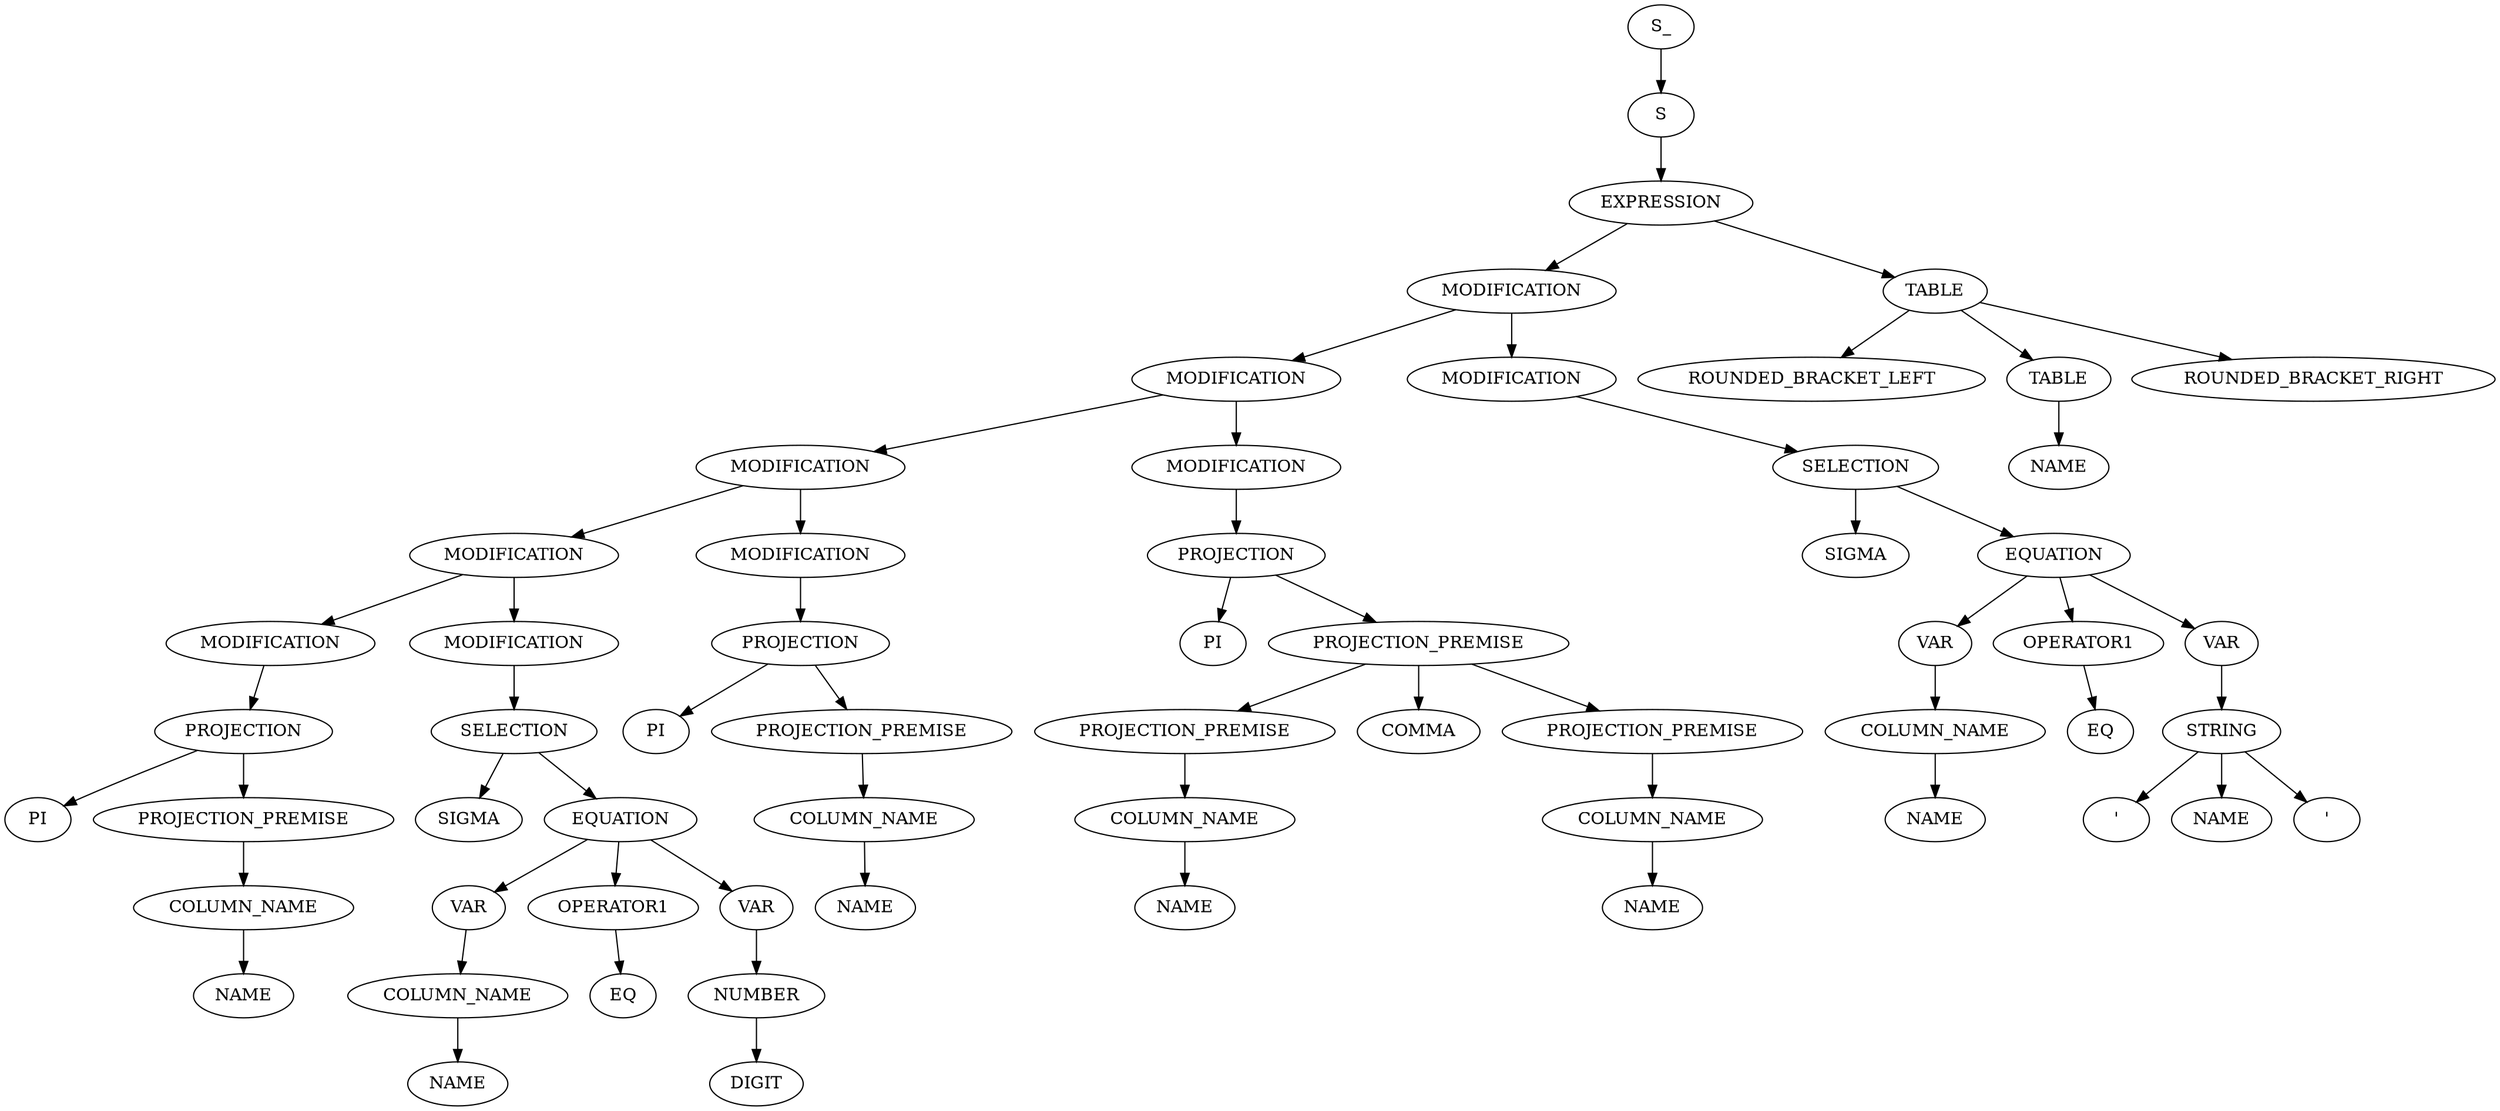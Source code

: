 digraph ParseTree {
  0 [label="S_"];
  0 -> 1
  1 [label="S"];
  1 -> 2
  2 [label="EXPRESSION"];
  2 -> 3
  3 [label="MODIFICATION"];
  3 -> 4
  4 [label="MODIFICATION"];
  4 -> 5
  5 [label="MODIFICATION"];
  5 -> 6
  6 [label="MODIFICATION"];
  6 -> 7
  7 [label="MODIFICATION"];
  7 -> 8
  8 [label="PROJECTION"];
  8 -> 9
  9 [label="PI"];
  8 -> 10
  10 [label="PROJECTION_PREMISE"];
  10 -> 11
  11 [label="COLUMN_NAME"];
  11 -> 12
  12 [label="NAME"];
  6 -> 13
  13 [label="MODIFICATION"];
  13 -> 14
  14 [label="SELECTION"];
  14 -> 15
  15 [label="SIGMA"];
  14 -> 16
  16 [label="EQUATION"];
  16 -> 17
  17 [label="VAR"];
  17 -> 18
  18 [label="COLUMN_NAME"];
  18 -> 19
  19 [label="NAME"];
  16 -> 20
  20 [label="OPERATOR1"];
  20 -> 21
  21 [label="EQ"];
  16 -> 22
  22 [label="VAR"];
  22 -> 23
  23 [label="NUMBER"];
  23 -> 24
  24 [label="DIGIT"];
  5 -> 25
  25 [label="MODIFICATION"];
  25 -> 26
  26 [label="PROJECTION"];
  26 -> 27
  27 [label="PI"];
  26 -> 28
  28 [label="PROJECTION_PREMISE"];
  28 -> 29
  29 [label="COLUMN_NAME"];
  29 -> 30
  30 [label="NAME"];
  4 -> 31
  31 [label="MODIFICATION"];
  31 -> 32
  32 [label="PROJECTION"];
  32 -> 33
  33 [label="PI"];
  32 -> 34
  34 [label="PROJECTION_PREMISE"];
  34 -> 35
  35 [label="PROJECTION_PREMISE"];
  35 -> 36
  36 [label="COLUMN_NAME"];
  36 -> 37
  37 [label="NAME"];
  34 -> 38
  38 [label="COMMA"];
  34 -> 39
  39 [label="PROJECTION_PREMISE"];
  39 -> 40
  40 [label="COLUMN_NAME"];
  40 -> 41
  41 [label="NAME"];
  3 -> 42
  42 [label="MODIFICATION"];
  42 -> 43
  43 [label="SELECTION"];
  43 -> 44
  44 [label="SIGMA"];
  43 -> 45
  45 [label="EQUATION"];
  45 -> 46
  46 [label="VAR"];
  46 -> 47
  47 [label="COLUMN_NAME"];
  47 -> 48
  48 [label="NAME"];
  45 -> 49
  49 [label="OPERATOR1"];
  49 -> 50
  50 [label="EQ"];
  45 -> 51
  51 [label="VAR"];
  51 -> 52
  52 [label="STRING"];
  52 -> 53
  53 [label="'"];
  52 -> 54
  54 [label="NAME"];
  52 -> 55
  55 [label="'"];
  2 -> 56
  56 [label="TABLE"];
  56 -> 57
  57 [label="ROUNDED_BRACKET_LEFT"];
  56 -> 58
  58 [label="TABLE"];
  58 -> 59
  59 [label="NAME"];
  56 -> 60
  60 [label="ROUNDED_BRACKET_RIGHT"];
}
